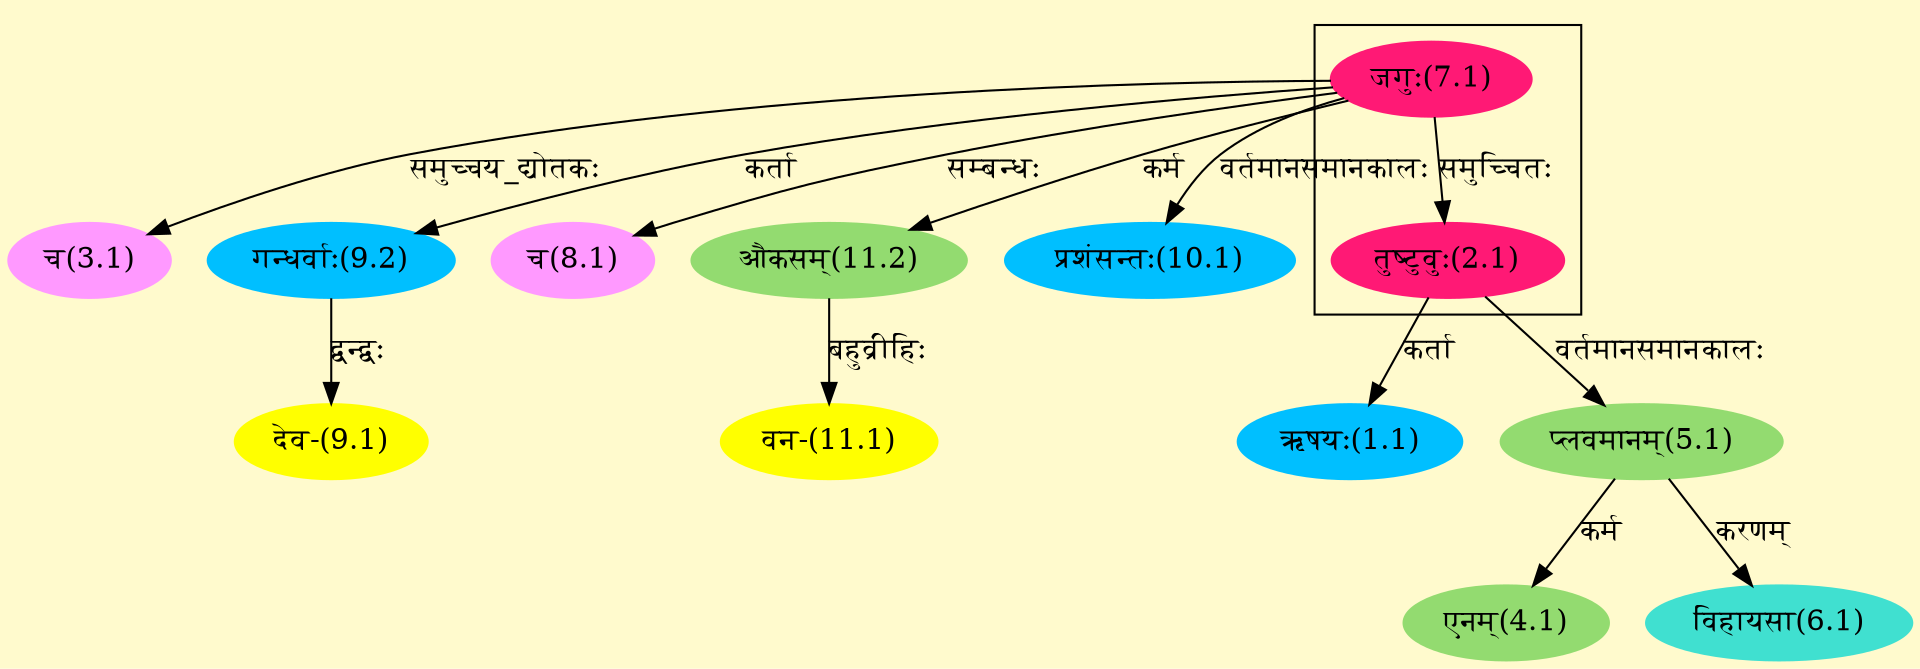 digraph G{
rankdir=BT;
 compound=true;
 bgcolor="lemonchiffon1";

subgraph cluster_1{
Node2_1 [style=filled, color="#FF1975" label = "तुष्टुवुः(2.1)"]
Node7_1 [style=filled, color="#FF1975" label = "जगुः(7.1)"]

}
Node1_1 [style=filled, color="#00BFFF" label = "ऋषयः(1.1)"]
Node2_1 [style=filled, color="#FF1975" label = "तुष्टुवुः(2.1)"]
Node3_1 [style=filled, color="#FF99FF" label = "च(3.1)"]
Node7_1 [style=filled, color="#FF1975" label = "जगुः(7.1)"]
Node4_1 [style=filled, color="#93DB70" label = "एनम्(4.1)"]
Node5_1 [style=filled, color="#93DB70" label = "प्लवमानम्(5.1)"]
Node6_1 [style=filled, color="#40E0D0" label = "विहायसा(6.1)"]
Node [style=filled, color="" label = "()"]
Node8_1 [style=filled, color="#FF99FF" label = "च(8.1)"]
Node9_1 [style=filled, color="#FFFF00" label = "देव-(9.1)"]
Node9_2 [style=filled, color="#00BFFF" label = "गन्धर्वाः(9.2)"]
Node10_1 [style=filled, color="#00BFFF" label = "प्रशंसन्तः(10.1)"]
Node11_1 [style=filled, color="#FFFF00" label = "वन-(11.1)"]
Node11_2 [style=filled, color="#93DB70" label = "औकसम्(11.2)"]
/* Start of Relations section */

Node1_1 -> Node2_1 [  label="कर्ता"  dir="back" ]
Node2_1 -> Node7_1 [  label="समुच्चितः"  dir="back" ]
Node3_1 -> Node7_1 [  label="समुच्चय_द्योतकः"  dir="back" ]
Node4_1 -> Node5_1 [  label="कर्म"  dir="back" ]
Node5_1 -> Node2_1 [  label="वर्तमानसमानकालः"  dir="back" ]
Node6_1 -> Node5_1 [  label="करणम्"  dir="back" ]
Node8_1 -> Node7_1 [  label="सम्बन्धः"  dir="back" ]
Node9_1 -> Node9_2 [  label="द्वन्द्वः"  dir="back" ]
Node9_2 -> Node7_1 [  label="कर्ता"  dir="back" ]
Node10_1 -> Node7_1 [  label="वर्तमानसमानकालः"  dir="back" ]
Node11_1 -> Node11_2 [  label="बहुव्रीहिः"  dir="back" ]
Node11_2 -> Node7_1 [  label="कर्म"  dir="back" ]
}
